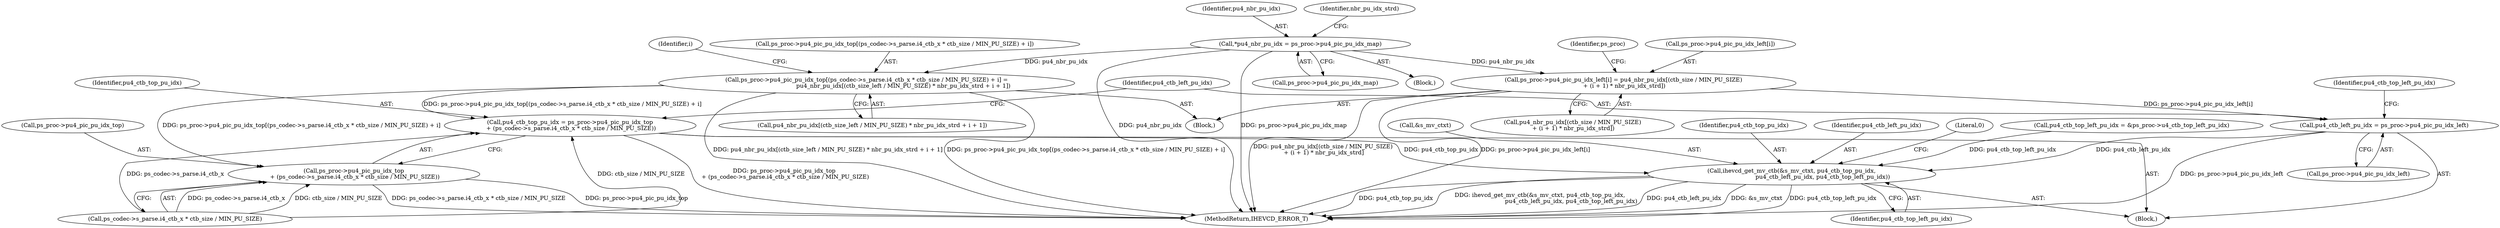 digraph "0_Android_2b9fb0c2074d370a254b35e2489de2d94943578d@pointer" {
"1003599" [label="(Call,*pu4_nbr_pu_idx = ps_proc->pu4_pic_pu_idx_map)"];
"1003848" [label="(Call,ps_proc->pu4_pic_pu_idx_left[i] = pu4_nbr_pu_idx[(ctb_size / MIN_PU_SIZE)\n + (i + 1) * nbr_pu_idx_strd])"];
"1003401" [label="(Call,pu4_ctb_left_pu_idx = ps_proc->pu4_pic_pu_idx_left)"];
"1003527" [label="(Call,ihevcd_get_mv_ctb(&s_mv_ctxt, pu4_ctb_top_pu_idx,\n                                  pu4_ctb_left_pu_idx, pu4_ctb_top_left_pu_idx))"];
"1003865" [label="(Call,ps_proc->pu4_pic_pu_idx_top[(ps_codec->s_parse.i4_ctb_x * ctb_size / MIN_PU_SIZE) + i] =\n                                        pu4_nbr_pu_idx[(ctb_size_left / MIN_PU_SIZE) * nbr_pu_idx_strd + i + 1])"];
"1003386" [label="(Call,pu4_ctb_top_pu_idx = ps_proc->pu4_pic_pu_idx_top\n + (ps_codec->s_parse.i4_ctb_x * ctb_size / MIN_PU_SIZE))"];
"1003388" [label="(Call,ps_proc->pu4_pic_pu_idx_top\n + (ps_codec->s_parse.i4_ctb_x * ctb_size / MIN_PU_SIZE))"];
"1003392" [label="(Call,ps_codec->s_parse.i4_ctb_x * ctb_size / MIN_PU_SIZE)"];
"1003846" [label="(Identifier,i)"];
"1003527" [label="(Call,ihevcd_get_mv_ctb(&s_mv_ctxt, pu4_ctb_top_pu_idx,\n                                  pu4_ctb_left_pu_idx, pu4_ctb_top_left_pu_idx))"];
"1003847" [label="(Block,)"];
"1003389" [label="(Call,ps_proc->pu4_pic_pu_idx_top)"];
"1003530" [label="(Identifier,pu4_ctb_top_pu_idx)"];
"1003599" [label="(Call,*pu4_nbr_pu_idx = ps_proc->pu4_pic_pu_idx_map)"];
"1003531" [label="(Identifier,pu4_ctb_left_pu_idx)"];
"1003401" [label="(Call,pu4_ctb_left_pu_idx = ps_proc->pu4_pic_pu_idx_left)"];
"1003866" [label="(Call,ps_proc->pu4_pic_pu_idx_top[(ps_codec->s_parse.i4_ctb_x * ctb_size / MIN_PU_SIZE) + i])"];
"1003854" [label="(Call,pu4_nbr_pu_idx[(ctb_size / MIN_PU_SIZE)\n + (i + 1) * nbr_pu_idx_strd])"];
"1003868" [label="(Identifier,ps_proc)"];
"1003848" [label="(Call,ps_proc->pu4_pic_pu_idx_left[i] = pu4_nbr_pu_idx[(ctb_size / MIN_PU_SIZE)\n + (i + 1) * nbr_pu_idx_strd])"];
"1003532" [label="(Identifier,pu4_ctb_top_left_pu_idx)"];
"1003849" [label="(Call,ps_proc->pu4_pic_pu_idx_left[i])"];
"1003407" [label="(Identifier,pu4_ctb_top_left_pu_idx)"];
"1003894" [label="(Literal,0)"];
"1003307" [label="(Block,)"];
"1003600" [label="(Identifier,pu4_nbr_pu_idx)"];
"1005291" [label="(MethodReturn,IHEVCD_ERROR_T)"];
"1003402" [label="(Identifier,pu4_ctb_left_pu_idx)"];
"1003406" [label="(Call,pu4_ctb_top_left_pu_idx = &ps_proc->u4_ctb_top_left_pu_idx)"];
"1003386" [label="(Call,pu4_ctb_top_pu_idx = ps_proc->pu4_pic_pu_idx_top\n + (ps_codec->s_parse.i4_ctb_x * ctb_size / MIN_PU_SIZE))"];
"1003601" [label="(Call,ps_proc->pu4_pic_pu_idx_map)"];
"1003865" [label="(Call,ps_proc->pu4_pic_pu_idx_top[(ps_codec->s_parse.i4_ctb_x * ctb_size / MIN_PU_SIZE) + i] =\n                                        pu4_nbr_pu_idx[(ctb_size_left / MIN_PU_SIZE) * nbr_pu_idx_strd + i + 1])"];
"1003881" [label="(Call,pu4_nbr_pu_idx[(ctb_size_left / MIN_PU_SIZE) * nbr_pu_idx_strd + i + 1])"];
"1003388" [label="(Call,ps_proc->pu4_pic_pu_idx_top\n + (ps_codec->s_parse.i4_ctb_x * ctb_size / MIN_PU_SIZE))"];
"1003534" [label="(Block,)"];
"1003606" [label="(Identifier,nbr_pu_idx_strd)"];
"1003528" [label="(Call,&s_mv_ctxt)"];
"1003387" [label="(Identifier,pu4_ctb_top_pu_idx)"];
"1003403" [label="(Call,ps_proc->pu4_pic_pu_idx_left)"];
"1003599" -> "1003534"  [label="AST: "];
"1003599" -> "1003601"  [label="CFG: "];
"1003600" -> "1003599"  [label="AST: "];
"1003601" -> "1003599"  [label="AST: "];
"1003606" -> "1003599"  [label="CFG: "];
"1003599" -> "1005291"  [label="DDG: pu4_nbr_pu_idx"];
"1003599" -> "1005291"  [label="DDG: ps_proc->pu4_pic_pu_idx_map"];
"1003599" -> "1003848"  [label="DDG: pu4_nbr_pu_idx"];
"1003599" -> "1003865"  [label="DDG: pu4_nbr_pu_idx"];
"1003848" -> "1003847"  [label="AST: "];
"1003848" -> "1003854"  [label="CFG: "];
"1003849" -> "1003848"  [label="AST: "];
"1003854" -> "1003848"  [label="AST: "];
"1003868" -> "1003848"  [label="CFG: "];
"1003848" -> "1005291"  [label="DDG: pu4_nbr_pu_idx[(ctb_size / MIN_PU_SIZE)\n + (i + 1) * nbr_pu_idx_strd]"];
"1003848" -> "1005291"  [label="DDG: ps_proc->pu4_pic_pu_idx_left[i]"];
"1003848" -> "1003401"  [label="DDG: ps_proc->pu4_pic_pu_idx_left[i]"];
"1003401" -> "1003307"  [label="AST: "];
"1003401" -> "1003403"  [label="CFG: "];
"1003402" -> "1003401"  [label="AST: "];
"1003403" -> "1003401"  [label="AST: "];
"1003407" -> "1003401"  [label="CFG: "];
"1003401" -> "1005291"  [label="DDG: ps_proc->pu4_pic_pu_idx_left"];
"1003401" -> "1003527"  [label="DDG: pu4_ctb_left_pu_idx"];
"1003527" -> "1003307"  [label="AST: "];
"1003527" -> "1003532"  [label="CFG: "];
"1003528" -> "1003527"  [label="AST: "];
"1003530" -> "1003527"  [label="AST: "];
"1003531" -> "1003527"  [label="AST: "];
"1003532" -> "1003527"  [label="AST: "];
"1003894" -> "1003527"  [label="CFG: "];
"1003527" -> "1005291"  [label="DDG: pu4_ctb_top_pu_idx"];
"1003527" -> "1005291"  [label="DDG: ihevcd_get_mv_ctb(&s_mv_ctxt, pu4_ctb_top_pu_idx,\n                                  pu4_ctb_left_pu_idx, pu4_ctb_top_left_pu_idx)"];
"1003527" -> "1005291"  [label="DDG: pu4_ctb_left_pu_idx"];
"1003527" -> "1005291"  [label="DDG: &s_mv_ctxt"];
"1003527" -> "1005291"  [label="DDG: pu4_ctb_top_left_pu_idx"];
"1003386" -> "1003527"  [label="DDG: pu4_ctb_top_pu_idx"];
"1003406" -> "1003527"  [label="DDG: pu4_ctb_top_left_pu_idx"];
"1003865" -> "1003847"  [label="AST: "];
"1003865" -> "1003881"  [label="CFG: "];
"1003866" -> "1003865"  [label="AST: "];
"1003881" -> "1003865"  [label="AST: "];
"1003846" -> "1003865"  [label="CFG: "];
"1003865" -> "1005291"  [label="DDG: ps_proc->pu4_pic_pu_idx_top[(ps_codec->s_parse.i4_ctb_x * ctb_size / MIN_PU_SIZE) + i]"];
"1003865" -> "1005291"  [label="DDG: pu4_nbr_pu_idx[(ctb_size_left / MIN_PU_SIZE) * nbr_pu_idx_strd + i + 1]"];
"1003865" -> "1003386"  [label="DDG: ps_proc->pu4_pic_pu_idx_top[(ps_codec->s_parse.i4_ctb_x * ctb_size / MIN_PU_SIZE) + i]"];
"1003865" -> "1003388"  [label="DDG: ps_proc->pu4_pic_pu_idx_top[(ps_codec->s_parse.i4_ctb_x * ctb_size / MIN_PU_SIZE) + i]"];
"1003386" -> "1003307"  [label="AST: "];
"1003386" -> "1003388"  [label="CFG: "];
"1003387" -> "1003386"  [label="AST: "];
"1003388" -> "1003386"  [label="AST: "];
"1003402" -> "1003386"  [label="CFG: "];
"1003386" -> "1005291"  [label="DDG: ps_proc->pu4_pic_pu_idx_top\n + (ps_codec->s_parse.i4_ctb_x * ctb_size / MIN_PU_SIZE)"];
"1003392" -> "1003386"  [label="DDG: ps_codec->s_parse.i4_ctb_x"];
"1003392" -> "1003386"  [label="DDG: ctb_size / MIN_PU_SIZE"];
"1003388" -> "1003392"  [label="CFG: "];
"1003389" -> "1003388"  [label="AST: "];
"1003392" -> "1003388"  [label="AST: "];
"1003388" -> "1005291"  [label="DDG: ps_codec->s_parse.i4_ctb_x * ctb_size / MIN_PU_SIZE"];
"1003388" -> "1005291"  [label="DDG: ps_proc->pu4_pic_pu_idx_top"];
"1003392" -> "1003388"  [label="DDG: ps_codec->s_parse.i4_ctb_x"];
"1003392" -> "1003388"  [label="DDG: ctb_size / MIN_PU_SIZE"];
}
